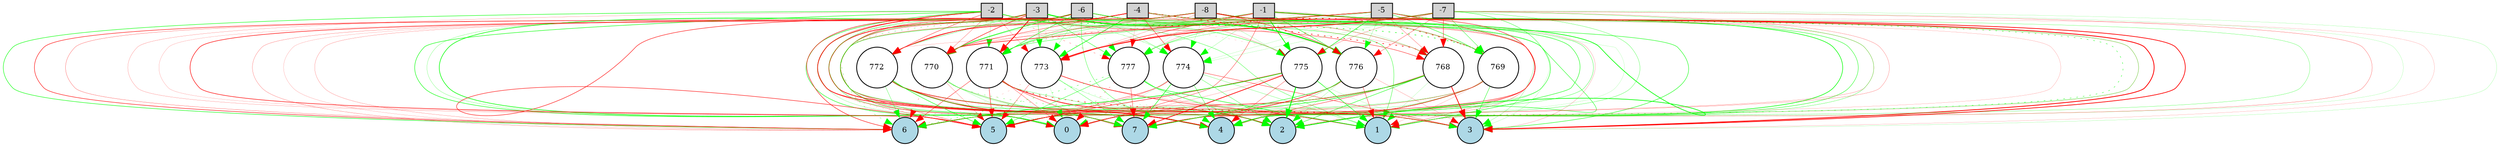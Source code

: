 digraph {
	node [fontsize=9 height=0.2 shape=circle width=0.2]
	-1 [fillcolor=lightgray shape=box style=filled]
	-2 [fillcolor=lightgray shape=box style=filled]
	-3 [fillcolor=lightgray shape=box style=filled]
	-4 [fillcolor=lightgray shape=box style=filled]
	-5 [fillcolor=lightgray shape=box style=filled]
	-6 [fillcolor=lightgray shape=box style=filled]
	-7 [fillcolor=lightgray shape=box style=filled]
	-8 [fillcolor=lightgray shape=box style=filled]
	0 [fillcolor=lightblue style=filled]
	1 [fillcolor=lightblue style=filled]
	2 [fillcolor=lightblue style=filled]
	3 [fillcolor=lightblue style=filled]
	4 [fillcolor=lightblue style=filled]
	5 [fillcolor=lightblue style=filled]
	6 [fillcolor=lightblue style=filled]
	7 [fillcolor=lightblue style=filled]
	768 [fillcolor=white style=filled]
	769 [fillcolor=white style=filled]
	770 [fillcolor=white style=filled]
	771 [fillcolor=white style=filled]
	772 [fillcolor=white style=filled]
	773 [fillcolor=white style=filled]
	774 [fillcolor=white style=filled]
	775 [fillcolor=white style=filled]
	776 [fillcolor=white style=filled]
	777 [fillcolor=white style=filled]
	-1 -> 768 [color=green penwidth=0.11819932033168093 style=solid]
	-1 -> 769 [color=red penwidth=0.20008863863178938 style=solid]
	-1 -> 770 [color=green penwidth=0.19049100596649754 style=solid]
	-1 -> 771 [color=green penwidth=0.4695637899192928 style=solid]
	-1 -> 772 [color=red penwidth=0.18707396787162728 style=solid]
	-1 -> 773 [color=red penwidth=0.4829408184359104 style=solid]
	-1 -> 774 [color=green penwidth=0.16978216366125404 style=solid]
	-1 -> 775 [color=green penwidth=0.8666200999451475 style=solid]
	-1 -> 776 [color=green penwidth=0.48324130984384095 style=solid]
	-1 -> 777 [color=red penwidth=0.15576322739091725 style=solid]
	-2 -> 768 [color=red penwidth=0.4173571531438328 style=solid]
	-2 -> 769 [color=green penwidth=0.6048947817167943 style=dotted]
	-2 -> 770 [color=red penwidth=0.2342558421520552 style=solid]
	-2 -> 771 [color=green penwidth=0.16202085437183072 style=solid]
	-2 -> 772 [color=red penwidth=0.37985116833346744 style=solid]
	-2 -> 773 [color=red penwidth=0.17120345232804324 style=solid]
	-2 -> 774 [color=green penwidth=0.16544778712334976 style=solid]
	-2 -> 775 [color=green penwidth=0.23318065830894336 style=solid]
	-2 -> 776 [color=green penwidth=0.3006814280894712 style=solid]
	-2 -> 777 [color=red penwidth=0.25476056596930474 style=dotted]
	-3 -> 768 [color=red penwidth=0.28938045410393376 style=solid]
	-3 -> 769 [color=red penwidth=0.7744325086054149 style=dotted]
	-3 -> 770 [color=red penwidth=0.5604583748969751 style=solid]
	-3 -> 771 [color=red penwidth=0.9784169471365265 style=solid]
	-3 -> 772 [color=green penwidth=0.27793242004467555 style=solid]
	-3 -> 773 [color=green penwidth=0.33447233229503126 style=solid]
	-3 -> 774 [color=green penwidth=0.1360497253520631 style=dotted]
	-3 -> 775 [color=green penwidth=0.22448985258169035 style=solid]
	-3 -> 776 [color=green penwidth=1.137567711168929 style=solid]
	-3 -> 777 [color=green penwidth=0.4156770483921347 style=solid]
	-4 -> 768 [color=red penwidth=0.7200524544198049 style=dotted]
	-4 -> 769 [color=green penwidth=0.13352448627089086 style=solid]
	-4 -> 770 [color=red penwidth=0.3731482296836077 style=solid]
	-4 -> 771 [color=green penwidth=0.1664543824280383 style=solid]
	-4 -> 772 [color=red penwidth=0.6408248172374998 style=solid]
	-4 -> 773 [color=green penwidth=0.6254772730862583 style=solid]
	-4 -> 774 [color=red penwidth=0.4334077122742067 style=solid]
	-4 -> 775 [color=red penwidth=0.19817105886764808 style=solid]
	-4 -> 776 [color=red penwidth=0.1632829691208532 style=solid]
	-4 -> 777 [color=red penwidth=0.1371889514651238 style=solid]
	-5 -> 768 [color=red penwidth=0.2380238677250262 style=solid]
	-5 -> 769 [color=green penwidth=0.4594177647920654 style=solid]
	-5 -> 770 [color=red penwidth=0.6360637324054838 style=solid]
	-5 -> 771 [color=green penwidth=0.3743261053660202 style=solid]
	-5 -> 772 [color=red penwidth=0.14041412573446754 style=solid]
	-5 -> 773 [color=red penwidth=0.3719843911744829 style=solid]
	-5 -> 774 [color=green penwidth=0.11802240515843382 style=solid]
	-5 -> 775 [color=green penwidth=0.566378707707383 style=solid]
	-5 -> 776 [color=green penwidth=0.18257041796174478 style=solid]
	-5 -> 777 [color=green penwidth=0.2516362228812116 style=solid]
	-6 -> 768 [color=green penwidth=0.13620154585605979 style=solid]
	-6 -> 769 [color=red penwidth=0.14025144899704217 style=solid]
	-6 -> 770 [color=green penwidth=0.7020932367814945 style=solid]
	-6 -> 771 [color=green penwidth=0.48659941581619015 style=solid]
	-6 -> 772 [color=red penwidth=0.3198918472996485 style=solid]
	-6 -> 773 [color=green penwidth=0.1911591771806672 style=solid]
	-6 -> 774 [color=green penwidth=0.22231605160528073 style=solid]
	-6 -> 775 [color=red penwidth=0.10234656824283872 style=dotted]
	-6 -> 776 [color=green penwidth=0.5501566197435352 style=solid]
	-6 -> 777 [color=green penwidth=0.13405803353253937 style=dotted]
	-7 -> 768 [color=red penwidth=0.4243046727272076 style=solid]
	-7 -> 769 [color=green penwidth=0.3618242609843172 style=solid]
	-7 -> 770 [color=red penwidth=0.15090931707748884 style=solid]
	-7 -> 771 [color=red penwidth=0.2898220089229405 style=dotted]
	-7 -> 773 [color=red penwidth=0.9996492119589033 style=solid]
	-7 -> 774 [color=green penwidth=0.12178313309173724 style=solid]
	-7 -> 775 [color=red penwidth=0.19922948481296038 style=solid]
	-7 -> 776 [color=red penwidth=0.27556322339950867 style=solid]
	-7 -> 777 [color=green penwidth=0.37582642807923705 style=solid]
	-8 -> 768 [color=red penwidth=0.1245062030703756 style=solid]
	-8 -> 769 [color=green penwidth=0.2064559422286975 style=solid]
	-8 -> 770 [color=red penwidth=0.2580333085997808 style=solid]
	-8 -> 771 [color=green penwidth=0.30282077159608534 style=solid]
	-8 -> 772 [color=red penwidth=0.16307484591738258 style=solid]
	-8 -> 773 [color=red penwidth=0.17146676058358806 style=solid]
	-8 -> 774 [color=green penwidth=0.15330302670043328 style=solid]
	-8 -> 775 [color=green penwidth=0.15109478286227465 style=solid]
	-8 -> 776 [color=red penwidth=0.46590848541105456 style=solid]
	-8 -> 777 [color=green penwidth=0.10067408876732811 style=solid]
	768 -> 0 [color=red penwidth=0.4371536653391239 style=solid]
	768 -> 1 [color=green penwidth=0.11287248874962891 style=solid]
	768 -> 2 [color=green penwidth=0.47279329702741024 style=solid]
	768 -> 3 [color=red penwidth=0.8767755513463157 style=solid]
	768 -> 4 [color=red penwidth=0.3966600152525377 style=solid]
	768 -> 5 [color=red penwidth=0.2890022158200321 style=solid]
	768 -> 6 [color=green penwidth=0.31910911204826886 style=solid]
	768 -> 7 [color=green penwidth=0.5924456822562745 style=solid]
	769 -> 0 [color=red penwidth=0.40774833474672467 style=solid]
	769 -> 1 [color=red penwidth=0.13134856732331834 style=solid]
	769 -> 2 [color=green penwidth=0.18386401957506204 style=solid]
	769 -> 3 [color=green penwidth=0.4244989896343069 style=solid]
	769 -> 4 [color=green penwidth=0.20802521338913166 style=solid]
	769 -> 5 [color=green penwidth=0.31421903986385186 style=solid]
	769 -> 6 [color=red penwidth=0.25456683194345275 style=solid]
	769 -> 7 [color=red penwidth=0.4210911309257068 style=solid]
	770 -> 0 [color=green penwidth=0.15781804685151835 style=solid]
	770 -> 1 [color=red penwidth=0.1691471069542162 style=solid]
	770 -> 2 [color=green penwidth=0.27613764094538934 style=solid]
	770 -> 3 [color=green penwidth=0.2796316088802768 style=dotted]
	770 -> 4 [color=green penwidth=0.13817682677903015 style=solid]
	770 -> 5 [color=red penwidth=0.18302889490289026 style=solid]
	770 -> 6 [color=red penwidth=0.2460727070526439 style=dotted]
	770 -> 7 [color=green penwidth=0.1349219362915785 style=solid]
	771 -> 0 [color=red penwidth=0.2845885693728709 style=solid]
	771 -> 1 [color=red penwidth=0.13757241597659597 style=solid]
	771 -> 2 [color=red penwidth=0.7544412604653924 style=solid]
	771 -> 3 [color=red penwidth=0.6490773573143811 style=dotted]
	771 -> 4 [color=green penwidth=0.255537295044189 style=solid]
	771 -> 5 [color=red penwidth=0.476515141432613 style=solid]
	771 -> 6 [color=red penwidth=0.39380951810275244 style=solid]
	771 -> 7 [color=red penwidth=0.3575716157606721 style=solid]
	772 -> 0 [color=red penwidth=0.16656811876240063 style=solid]
	772 -> 1 [color=green penwidth=0.31831245287969934 style=solid]
	772 -> 2 [color=green penwidth=0.16363093173313237 style=solid]
	772 -> 3 [color=red penwidth=0.6545716043723712 style=solid]
	772 -> 4 [color=red penwidth=0.9174537005816162 style=solid]
	772 -> 5 [color=green penwidth=0.5266418370795475 style=solid]
	772 -> 6 [color=green penwidth=0.28474659021361526 style=solid]
	772 -> 7 [color=green penwidth=0.46402429548386714 style=solid]
	773 -> 0 [color=green penwidth=0.12411876662161125 style=solid]
	773 -> 1 [color=red penwidth=0.5019342262777889 style=solid]
	773 -> 2 [color=green penwidth=0.1405185483061403 style=dotted]
	773 -> 3 [color=red penwidth=0.19771657223088976 style=solid]
	773 -> 4 [color=green penwidth=0.14905860158628254 style=solid]
	773 -> 5 [color=red penwidth=0.2928604833045848 style=solid]
	773 -> 6 [color=red penwidth=0.12554943920134706 style=dotted]
	773 -> 7 [color=green penwidth=0.29843803205412034 style=solid]
	774 -> 0 [color=green penwidth=0.10808200868048018 style=solid]
	774 -> 1 [color=green penwidth=0.2230858377314569 style=solid]
	774 -> 2 [color=green penwidth=0.30348878482995145 style=solid]
	774 -> 3 [color=red penwidth=0.37032760707923185 style=solid]
	774 -> 4 [color=green penwidth=0.36018292861412127 style=solid]
	774 -> 5 [color=red penwidth=0.34241102110090127 style=solid]
	774 -> 6 [color=red penwidth=0.2545729520612673 style=solid]
	774 -> 7 [color=green penwidth=0.578431011679531 style=solid]
	775 -> 0 [color=red penwidth=0.15490906387667147 style=solid]
	775 -> 1 [color=green penwidth=0.5398317171573954 style=solid]
	775 -> 2 [color=green penwidth=1.0950608683028562 style=solid]
	775 -> 3 [color=green penwidth=0.1159014746256726 style=solid]
	775 -> 4 [color=red penwidth=0.2813361353904658 style=solid]
	775 -> 5 [color=red penwidth=0.5206102652215878 style=solid]
	775 -> 6 [color=green penwidth=0.6915740758596024 style=solid]
	775 -> 7 [color=red penwidth=0.8251877586676023 style=solid]
	776 -> 0 [color=red penwidth=0.16248317614135632 style=solid]
	776 -> 1 [color=red penwidth=0.36679937883530955 style=solid]
	776 -> 2 [color=green penwidth=0.1577641121967705 style=solid]
	776 -> 3 [color=red penwidth=0.16435972811546776 style=solid]
	776 -> 4 [color=green penwidth=0.2222036362383823 style=solid]
	776 -> 5 [color=red penwidth=0.5391464268452697 style=solid]
	776 -> 6 [color=red penwidth=0.11958668766192374 style=solid]
	776 -> 7 [color=green penwidth=0.48788235517909384 style=solid]
	777 -> 0 [color=red penwidth=0.26259436863175334 style=dotted]
	777 -> 1 [color=green penwidth=0.5477467130379968 style=solid]
	777 -> 2 [color=green penwidth=0.37194111017581777 style=solid]
	777 -> 3 [color=green penwidth=0.1552681794865737 style=solid]
	777 -> 4 [color=green penwidth=0.1439675457217714 style=solid]
	777 -> 5 [color=green penwidth=0.3767937023347999 style=solid]
	777 -> 6 [color=green penwidth=0.38516693068778984 style=dotted]
	777 -> 7 [color=red penwidth=0.360653086109035 style=solid]
	-1 -> 0 [color=red penwidth=0.3531047394527509 style=solid]
	-1 -> 1 [color=green penwidth=0.3185966047381471 style=solid]
	-1 -> 2 [color=green penwidth=0.4241050771645778 style=dotted]
	-1 -> 3 [color=red penwidth=0.9473353551195346 style=solid]
	-1 -> 4 [color=green penwidth=0.6739287604184352 style=solid]
	-1 -> 5 [color=red penwidth=0.30537706619315585 style=solid]
	-1 -> 6 [color=red penwidth=0.12876007997530586 style=solid]
	-1 -> 7 [color=green penwidth=0.2266536294137517 style=solid]
	-2 -> 0 [color=green penwidth=0.5509729578681103 style=solid]
	-2 -> 1 [color=green penwidth=0.32640300662197586 style=solid]
	-2 -> 2 [color=red penwidth=0.1624878097153505 style=dotted]
	-2 -> 3 [color=green penwidth=0.19160375609145797 style=solid]
	-2 -> 4 [color=red penwidth=0.8433575200419906 style=solid]
	-2 -> 5 [color=red penwidth=0.1631871264710028 style=solid]
	-2 -> 6 [color=green penwidth=0.538525798175658 style=solid]
	-2 -> 7 [color=green penwidth=0.5204150063519328 style=solid]
	-3 -> 0 [color=green penwidth=0.20006544817433197 style=solid]
	-3 -> 1 [color=green penwidth=0.3776471496621199 style=solid]
	-3 -> 2 [color=red penwidth=0.42149436761129366 style=solid]
	-3 -> 3 [color=green penwidth=0.49969638102641745 style=solid]
	-3 -> 4 [color=red penwidth=0.7947612945054563 style=solid]
	-3 -> 5 [color=red penwidth=0.13077269010067213 style=solid]
	-3 -> 6 [color=red penwidth=0.5409111845870413 style=solid]
	-3 -> 7 [color=green penwidth=0.16959204960631868 style=solid]
	-4 -> 0 [color=green penwidth=0.3475687264025582 style=solid]
	-4 -> 1 [color=green penwidth=0.49670965506054254 style=solid]
	-4 -> 2 [color=green penwidth=0.45592207589550704 style=solid]
	-4 -> 3 [color=red penwidth=0.15608860141063696 style=solid]
	-4 -> 4 [color=red penwidth=0.23066343101351863 style=solid]
	-4 -> 5 [color=red penwidth=0.2651525285768539 style=solid]
	-4 -> 6 [color=red penwidth=0.5439232043960904 style=solid]
	-4 -> 7 [color=red penwidth=0.4955382683802817 style=solid]
	-5 -> 0 [color=green penwidth=0.10967271767872966 style=solid]
	-5 -> 1 [color=green penwidth=0.24433374800748486 style=solid]
	-5 -> 2 [color=red penwidth=0.102211462767822 style=solid]
	-5 -> 3 [color=red penwidth=0.1238277629888686 style=solid]
	-5 -> 4 [color=green penwidth=0.4371748157746377 style=solid]
	-5 -> 5 [color=red penwidth=0.4568714668459619 style=solid]
	-5 -> 6 [color=red penwidth=0.17538164323081612 style=solid]
	-5 -> 7 [color=red penwidth=0.1829639573706507 style=solid]
	-6 -> 0 [color=green penwidth=0.6834656131335645 style=solid]
	-6 -> 1 [color=red penwidth=0.25494184007646975 style=solid]
	-6 -> 2 [color=green penwidth=0.3362730237166648 style=solid]
	-6 -> 3 [color=green penwidth=0.12288495068560566 style=solid]
	-6 -> 4 [color=green penwidth=0.37237685298973766 style=solid]
	-6 -> 5 [color=red penwidth=0.6043206730715235 style=solid]
	-6 -> 6 [color=red penwidth=0.23857980786309155 style=solid]
	-6 -> 7 [color=red penwidth=0.1595698373746286 style=dotted]
	-7 -> 0 [color=green penwidth=0.27470424082620815 style=solid]
	-7 -> 1 [color=green penwidth=0.12365583412738222 style=solid]
	-7 -> 2 [color=red penwidth=0.23368528763744587 style=solid]
	-7 -> 3 [color=green penwidth=0.13396110752099938 style=solid]
	-7 -> 4 [color=green penwidth=0.269672689475862 style=solid]
	-7 -> 5 [color=green penwidth=0.3684030999485457 style=solid]
	-7 -> 6 [color=green penwidth=0.27438544554180755 style=dotted]
	-7 -> 7 [color=red penwidth=0.19195432559575548 style=solid]
	-8 -> 0 [color=green penwidth=0.41199658776441495 style=solid]
	-8 -> 1 [color=red penwidth=0.13075645289400975 style=solid]
	-8 -> 2 [color=green penwidth=0.7666923486158007 style=solid]
	-8 -> 3 [color=red penwidth=0.8204699046557656 style=solid]
	-8 -> 4 [color=green penwidth=0.30696105761183645 style=solid]
	-8 -> 5 [color=red penwidth=0.5263958883133519 style=solid]
	-8 -> 6 [color=red penwidth=0.1986854770226878 style=solid]
	-8 -> 7 [color=red penwidth=0.4913727872572343 style=solid]
}
